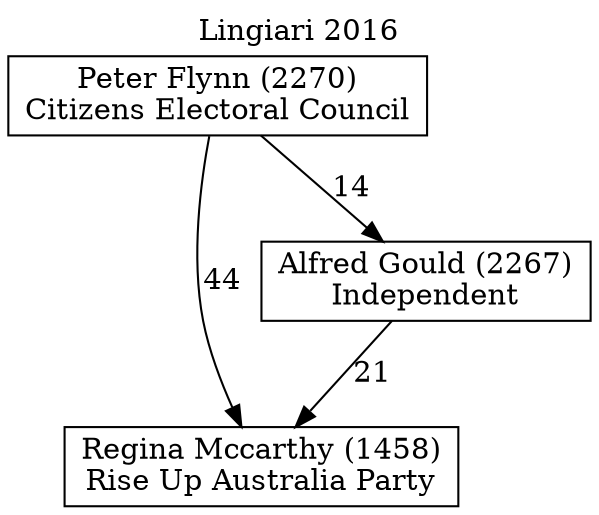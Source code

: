 // House preference flow
digraph "Regina Mccarthy (1458)_Lingiari_2016" {
	graph [label="Lingiari 2016" labelloc=t mclimit=10]
	node [shape=box]
	"Regina Mccarthy (1458)" [label="Regina Mccarthy (1458)
Rise Up Australia Party"]
	"Alfred Gould (2267)" [label="Alfred Gould (2267)
Independent"]
	"Peter Flynn (2270)" [label="Peter Flynn (2270)
Citizens Electoral Council"]
	"Alfred Gould (2267)" -> "Regina Mccarthy (1458)" [label=21]
	"Peter Flynn (2270)" -> "Alfred Gould (2267)" [label=14]
	"Peter Flynn (2270)" -> "Regina Mccarthy (1458)" [label=44]
}
